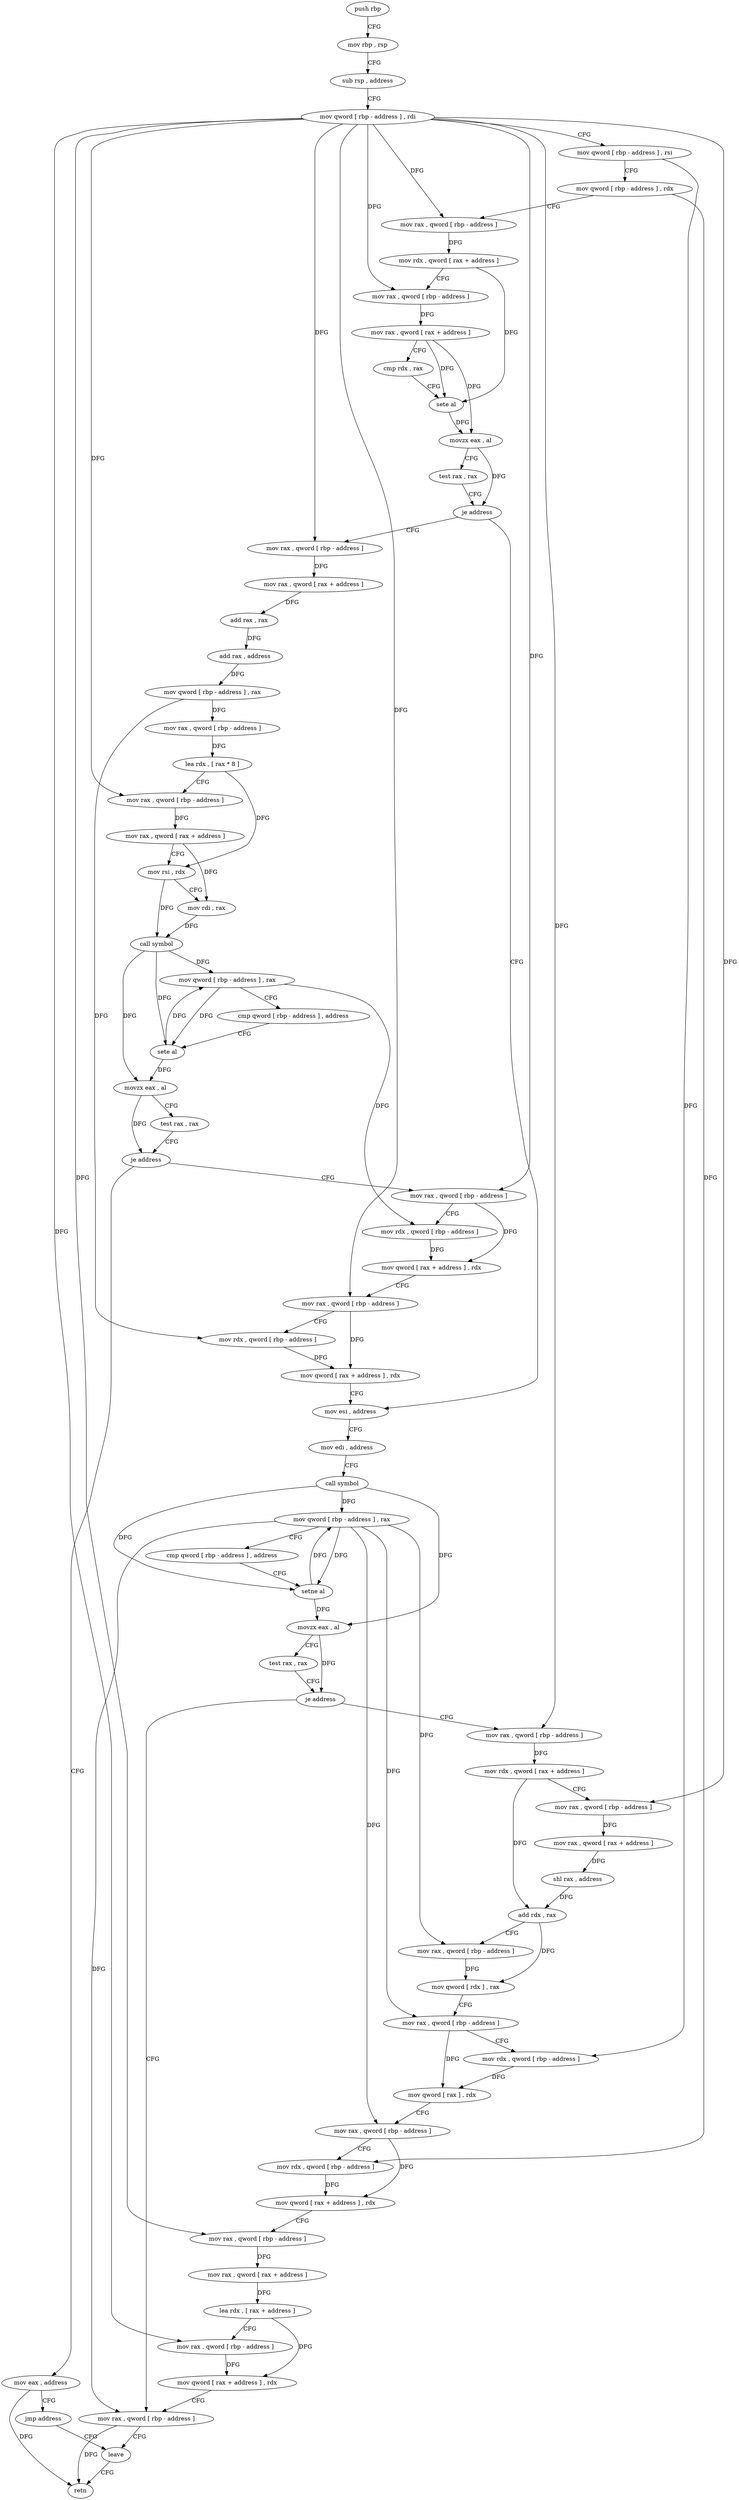 digraph "func" {
"4454055" [label = "push rbp" ]
"4454056" [label = "mov rbp , rsp" ]
"4454059" [label = "sub rsp , address" ]
"4454063" [label = "mov qword [ rbp - address ] , rdi" ]
"4454067" [label = "mov qword [ rbp - address ] , rsi" ]
"4454071" [label = "mov qword [ rbp - address ] , rdx" ]
"4454075" [label = "mov rax , qword [ rbp - address ]" ]
"4454079" [label = "mov rdx , qword [ rax + address ]" ]
"4454083" [label = "mov rax , qword [ rbp - address ]" ]
"4454087" [label = "mov rax , qword [ rax + address ]" ]
"4454091" [label = "cmp rdx , rax" ]
"4454094" [label = "sete al" ]
"4454097" [label = "movzx eax , al" ]
"4454100" [label = "test rax , rax" ]
"4454103" [label = "je address" ]
"4454209" [label = "mov esi , address" ]
"4454105" [label = "mov rax , qword [ rbp - address ]" ]
"4454214" [label = "mov edi , address" ]
"4454219" [label = "call symbol" ]
"4454224" [label = "mov qword [ rbp - address ] , rax" ]
"4454228" [label = "cmp qword [ rbp - address ] , address" ]
"4454233" [label = "setne al" ]
"4454236" [label = "movzx eax , al" ]
"4454239" [label = "test rax , rax" ]
"4454242" [label = "je address" ]
"4454317" [label = "mov rax , qword [ rbp - address ]" ]
"4454244" [label = "mov rax , qword [ rbp - address ]" ]
"4454109" [label = "mov rax , qword [ rax + address ]" ]
"4454113" [label = "add rax , rax" ]
"4454116" [label = "add rax , address" ]
"4454120" [label = "mov qword [ rbp - address ] , rax" ]
"4454124" [label = "mov rax , qword [ rbp - address ]" ]
"4454128" [label = "lea rdx , [ rax * 8 ]" ]
"4454136" [label = "mov rax , qword [ rbp - address ]" ]
"4454140" [label = "mov rax , qword [ rax + address ]" ]
"4454144" [label = "mov rsi , rdx" ]
"4454147" [label = "mov rdi , rax" ]
"4454150" [label = "call symbol" ]
"4454155" [label = "mov qword [ rbp - address ] , rax" ]
"4454159" [label = "cmp qword [ rbp - address ] , address" ]
"4454164" [label = "sete al" ]
"4454167" [label = "movzx eax , al" ]
"4454170" [label = "test rax , rax" ]
"4454173" [label = "je address" ]
"4454185" [label = "mov rax , qword [ rbp - address ]" ]
"4454175" [label = "mov eax , address" ]
"4454321" [label = "leave" ]
"4454248" [label = "mov rdx , qword [ rax + address ]" ]
"4454252" [label = "mov rax , qword [ rbp - address ]" ]
"4454256" [label = "mov rax , qword [ rax + address ]" ]
"4454260" [label = "shl rax , address" ]
"4454264" [label = "add rdx , rax" ]
"4454267" [label = "mov rax , qword [ rbp - address ]" ]
"4454271" [label = "mov qword [ rdx ] , rax" ]
"4454274" [label = "mov rax , qword [ rbp - address ]" ]
"4454278" [label = "mov rdx , qword [ rbp - address ]" ]
"4454282" [label = "mov qword [ rax ] , rdx" ]
"4454285" [label = "mov rax , qword [ rbp - address ]" ]
"4454289" [label = "mov rdx , qword [ rbp - address ]" ]
"4454293" [label = "mov qword [ rax + address ] , rdx" ]
"4454297" [label = "mov rax , qword [ rbp - address ]" ]
"4454301" [label = "mov rax , qword [ rax + address ]" ]
"4454305" [label = "lea rdx , [ rax + address ]" ]
"4454309" [label = "mov rax , qword [ rbp - address ]" ]
"4454313" [label = "mov qword [ rax + address ] , rdx" ]
"4454189" [label = "mov rdx , qword [ rbp - address ]" ]
"4454193" [label = "mov qword [ rax + address ] , rdx" ]
"4454197" [label = "mov rax , qword [ rbp - address ]" ]
"4454201" [label = "mov rdx , qword [ rbp - address ]" ]
"4454205" [label = "mov qword [ rax + address ] , rdx" ]
"4454180" [label = "jmp address" ]
"4454322" [label = "retn" ]
"4454055" -> "4454056" [ label = "CFG" ]
"4454056" -> "4454059" [ label = "CFG" ]
"4454059" -> "4454063" [ label = "CFG" ]
"4454063" -> "4454067" [ label = "CFG" ]
"4454063" -> "4454075" [ label = "DFG" ]
"4454063" -> "4454083" [ label = "DFG" ]
"4454063" -> "4454105" [ label = "DFG" ]
"4454063" -> "4454136" [ label = "DFG" ]
"4454063" -> "4454244" [ label = "DFG" ]
"4454063" -> "4454252" [ label = "DFG" ]
"4454063" -> "4454297" [ label = "DFG" ]
"4454063" -> "4454309" [ label = "DFG" ]
"4454063" -> "4454185" [ label = "DFG" ]
"4454063" -> "4454197" [ label = "DFG" ]
"4454067" -> "4454071" [ label = "CFG" ]
"4454067" -> "4454278" [ label = "DFG" ]
"4454071" -> "4454075" [ label = "CFG" ]
"4454071" -> "4454289" [ label = "DFG" ]
"4454075" -> "4454079" [ label = "DFG" ]
"4454079" -> "4454083" [ label = "CFG" ]
"4454079" -> "4454094" [ label = "DFG" ]
"4454083" -> "4454087" [ label = "DFG" ]
"4454087" -> "4454091" [ label = "CFG" ]
"4454087" -> "4454094" [ label = "DFG" ]
"4454087" -> "4454097" [ label = "DFG" ]
"4454091" -> "4454094" [ label = "CFG" ]
"4454094" -> "4454097" [ label = "DFG" ]
"4454097" -> "4454100" [ label = "CFG" ]
"4454097" -> "4454103" [ label = "DFG" ]
"4454100" -> "4454103" [ label = "CFG" ]
"4454103" -> "4454209" [ label = "CFG" ]
"4454103" -> "4454105" [ label = "CFG" ]
"4454209" -> "4454214" [ label = "CFG" ]
"4454105" -> "4454109" [ label = "DFG" ]
"4454214" -> "4454219" [ label = "CFG" ]
"4454219" -> "4454224" [ label = "DFG" ]
"4454219" -> "4454233" [ label = "DFG" ]
"4454219" -> "4454236" [ label = "DFG" ]
"4454224" -> "4454228" [ label = "CFG" ]
"4454224" -> "4454233" [ label = "DFG" ]
"4454224" -> "4454317" [ label = "DFG" ]
"4454224" -> "4454267" [ label = "DFG" ]
"4454224" -> "4454274" [ label = "DFG" ]
"4454224" -> "4454285" [ label = "DFG" ]
"4454228" -> "4454233" [ label = "CFG" ]
"4454233" -> "4454236" [ label = "DFG" ]
"4454233" -> "4454224" [ label = "DFG" ]
"4454236" -> "4454239" [ label = "CFG" ]
"4454236" -> "4454242" [ label = "DFG" ]
"4454239" -> "4454242" [ label = "CFG" ]
"4454242" -> "4454317" [ label = "CFG" ]
"4454242" -> "4454244" [ label = "CFG" ]
"4454317" -> "4454321" [ label = "CFG" ]
"4454317" -> "4454322" [ label = "DFG" ]
"4454244" -> "4454248" [ label = "DFG" ]
"4454109" -> "4454113" [ label = "DFG" ]
"4454113" -> "4454116" [ label = "DFG" ]
"4454116" -> "4454120" [ label = "DFG" ]
"4454120" -> "4454124" [ label = "DFG" ]
"4454120" -> "4454201" [ label = "DFG" ]
"4454124" -> "4454128" [ label = "DFG" ]
"4454128" -> "4454136" [ label = "CFG" ]
"4454128" -> "4454144" [ label = "DFG" ]
"4454136" -> "4454140" [ label = "DFG" ]
"4454140" -> "4454144" [ label = "CFG" ]
"4454140" -> "4454147" [ label = "DFG" ]
"4454144" -> "4454147" [ label = "CFG" ]
"4454144" -> "4454150" [ label = "DFG" ]
"4454147" -> "4454150" [ label = "DFG" ]
"4454150" -> "4454155" [ label = "DFG" ]
"4454150" -> "4454164" [ label = "DFG" ]
"4454150" -> "4454167" [ label = "DFG" ]
"4454155" -> "4454159" [ label = "CFG" ]
"4454155" -> "4454164" [ label = "DFG" ]
"4454155" -> "4454189" [ label = "DFG" ]
"4454159" -> "4454164" [ label = "CFG" ]
"4454164" -> "4454167" [ label = "DFG" ]
"4454164" -> "4454155" [ label = "DFG" ]
"4454167" -> "4454170" [ label = "CFG" ]
"4454167" -> "4454173" [ label = "DFG" ]
"4454170" -> "4454173" [ label = "CFG" ]
"4454173" -> "4454185" [ label = "CFG" ]
"4454173" -> "4454175" [ label = "CFG" ]
"4454185" -> "4454189" [ label = "CFG" ]
"4454185" -> "4454193" [ label = "DFG" ]
"4454175" -> "4454180" [ label = "CFG" ]
"4454175" -> "4454322" [ label = "DFG" ]
"4454321" -> "4454322" [ label = "CFG" ]
"4454248" -> "4454252" [ label = "CFG" ]
"4454248" -> "4454264" [ label = "DFG" ]
"4454252" -> "4454256" [ label = "DFG" ]
"4454256" -> "4454260" [ label = "DFG" ]
"4454260" -> "4454264" [ label = "DFG" ]
"4454264" -> "4454267" [ label = "CFG" ]
"4454264" -> "4454271" [ label = "DFG" ]
"4454267" -> "4454271" [ label = "DFG" ]
"4454271" -> "4454274" [ label = "CFG" ]
"4454274" -> "4454278" [ label = "CFG" ]
"4454274" -> "4454282" [ label = "DFG" ]
"4454278" -> "4454282" [ label = "DFG" ]
"4454282" -> "4454285" [ label = "CFG" ]
"4454285" -> "4454289" [ label = "CFG" ]
"4454285" -> "4454293" [ label = "DFG" ]
"4454289" -> "4454293" [ label = "DFG" ]
"4454293" -> "4454297" [ label = "CFG" ]
"4454297" -> "4454301" [ label = "DFG" ]
"4454301" -> "4454305" [ label = "DFG" ]
"4454305" -> "4454309" [ label = "CFG" ]
"4454305" -> "4454313" [ label = "DFG" ]
"4454309" -> "4454313" [ label = "DFG" ]
"4454313" -> "4454317" [ label = "CFG" ]
"4454189" -> "4454193" [ label = "DFG" ]
"4454193" -> "4454197" [ label = "CFG" ]
"4454197" -> "4454201" [ label = "CFG" ]
"4454197" -> "4454205" [ label = "DFG" ]
"4454201" -> "4454205" [ label = "DFG" ]
"4454205" -> "4454209" [ label = "CFG" ]
"4454180" -> "4454321" [ label = "CFG" ]
}
